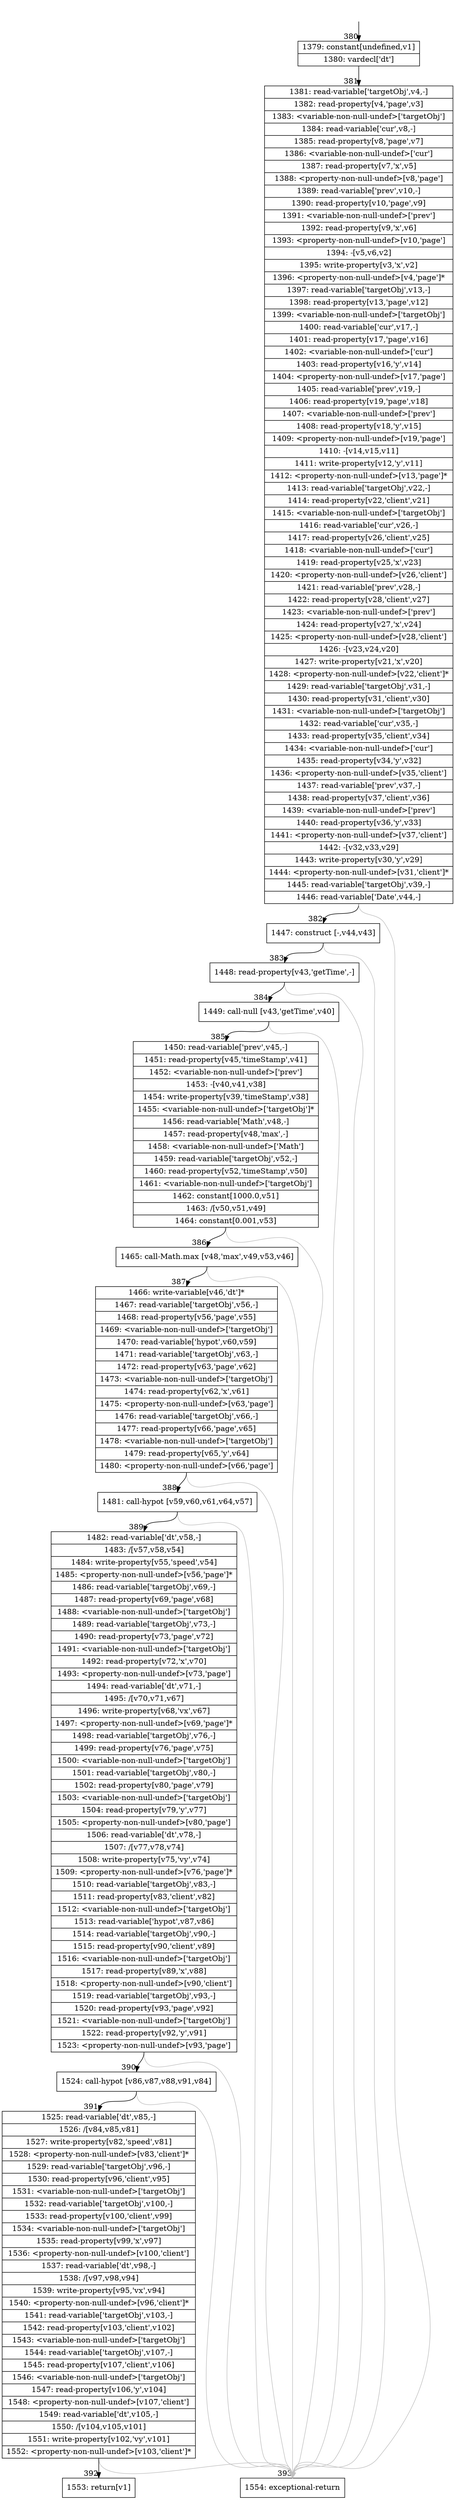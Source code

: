 digraph {
rankdir="TD"
BB_entry29[shape=none,label=""];
BB_entry29 -> BB380 [tailport=s, headport=n, headlabel="    380"]
BB380 [shape=record label="{1379: constant[undefined,v1]|1380: vardecl['dt']}" ] 
BB380 -> BB381 [tailport=s, headport=n, headlabel="      381"]
BB381 [shape=record label="{1381: read-variable['targetObj',v4,-]|1382: read-property[v4,'page',v3]|1383: \<variable-non-null-undef\>['targetObj']|1384: read-variable['cur',v8,-]|1385: read-property[v8,'page',v7]|1386: \<variable-non-null-undef\>['cur']|1387: read-property[v7,'x',v5]|1388: \<property-non-null-undef\>[v8,'page']|1389: read-variable['prev',v10,-]|1390: read-property[v10,'page',v9]|1391: \<variable-non-null-undef\>['prev']|1392: read-property[v9,'x',v6]|1393: \<property-non-null-undef\>[v10,'page']|1394: -[v5,v6,v2]|1395: write-property[v3,'x',v2]|1396: \<property-non-null-undef\>[v4,'page']*|1397: read-variable['targetObj',v13,-]|1398: read-property[v13,'page',v12]|1399: \<variable-non-null-undef\>['targetObj']|1400: read-variable['cur',v17,-]|1401: read-property[v17,'page',v16]|1402: \<variable-non-null-undef\>['cur']|1403: read-property[v16,'y',v14]|1404: \<property-non-null-undef\>[v17,'page']|1405: read-variable['prev',v19,-]|1406: read-property[v19,'page',v18]|1407: \<variable-non-null-undef\>['prev']|1408: read-property[v18,'y',v15]|1409: \<property-non-null-undef\>[v19,'page']|1410: -[v14,v15,v11]|1411: write-property[v12,'y',v11]|1412: \<property-non-null-undef\>[v13,'page']*|1413: read-variable['targetObj',v22,-]|1414: read-property[v22,'client',v21]|1415: \<variable-non-null-undef\>['targetObj']|1416: read-variable['cur',v26,-]|1417: read-property[v26,'client',v25]|1418: \<variable-non-null-undef\>['cur']|1419: read-property[v25,'x',v23]|1420: \<property-non-null-undef\>[v26,'client']|1421: read-variable['prev',v28,-]|1422: read-property[v28,'client',v27]|1423: \<variable-non-null-undef\>['prev']|1424: read-property[v27,'x',v24]|1425: \<property-non-null-undef\>[v28,'client']|1426: -[v23,v24,v20]|1427: write-property[v21,'x',v20]|1428: \<property-non-null-undef\>[v22,'client']*|1429: read-variable['targetObj',v31,-]|1430: read-property[v31,'client',v30]|1431: \<variable-non-null-undef\>['targetObj']|1432: read-variable['cur',v35,-]|1433: read-property[v35,'client',v34]|1434: \<variable-non-null-undef\>['cur']|1435: read-property[v34,'y',v32]|1436: \<property-non-null-undef\>[v35,'client']|1437: read-variable['prev',v37,-]|1438: read-property[v37,'client',v36]|1439: \<variable-non-null-undef\>['prev']|1440: read-property[v36,'y',v33]|1441: \<property-non-null-undef\>[v37,'client']|1442: -[v32,v33,v29]|1443: write-property[v30,'y',v29]|1444: \<property-non-null-undef\>[v31,'client']*|1445: read-variable['targetObj',v39,-]|1446: read-variable['Date',v44,-]}" ] 
BB381 -> BB382 [tailport=s, headport=n, headlabel="      382"]
BB381 -> BB393 [tailport=s, headport=n, color=gray, headlabel="      393"]
BB382 [shape=record label="{1447: construct [-,v44,v43]}" ] 
BB382 -> BB383 [tailport=s, headport=n, headlabel="      383"]
BB382 -> BB393 [tailport=s, headport=n, color=gray]
BB383 [shape=record label="{1448: read-property[v43,'getTime',-]}" ] 
BB383 -> BB384 [tailport=s, headport=n, headlabel="      384"]
BB383 -> BB393 [tailport=s, headport=n, color=gray]
BB384 [shape=record label="{1449: call-null [v43,'getTime',v40]}" ] 
BB384 -> BB385 [tailport=s, headport=n, headlabel="      385"]
BB384 -> BB393 [tailport=s, headport=n, color=gray]
BB385 [shape=record label="{1450: read-variable['prev',v45,-]|1451: read-property[v45,'timeStamp',v41]|1452: \<variable-non-null-undef\>['prev']|1453: -[v40,v41,v38]|1454: write-property[v39,'timeStamp',v38]|1455: \<variable-non-null-undef\>['targetObj']*|1456: read-variable['Math',v48,-]|1457: read-property[v48,'max',-]|1458: \<variable-non-null-undef\>['Math']|1459: read-variable['targetObj',v52,-]|1460: read-property[v52,'timeStamp',v50]|1461: \<variable-non-null-undef\>['targetObj']|1462: constant[1000.0,v51]|1463: /[v50,v51,v49]|1464: constant[0.001,v53]}" ] 
BB385 -> BB386 [tailport=s, headport=n, headlabel="      386"]
BB385 -> BB393 [tailport=s, headport=n, color=gray]
BB386 [shape=record label="{1465: call-Math.max [v48,'max',v49,v53,v46]}" ] 
BB386 -> BB387 [tailport=s, headport=n, headlabel="      387"]
BB386 -> BB393 [tailport=s, headport=n, color=gray]
BB387 [shape=record label="{1466: write-variable[v46,'dt']*|1467: read-variable['targetObj',v56,-]|1468: read-property[v56,'page',v55]|1469: \<variable-non-null-undef\>['targetObj']|1470: read-variable['hypot',v60,v59]|1471: read-variable['targetObj',v63,-]|1472: read-property[v63,'page',v62]|1473: \<variable-non-null-undef\>['targetObj']|1474: read-property[v62,'x',v61]|1475: \<property-non-null-undef\>[v63,'page']|1476: read-variable['targetObj',v66,-]|1477: read-property[v66,'page',v65]|1478: \<variable-non-null-undef\>['targetObj']|1479: read-property[v65,'y',v64]|1480: \<property-non-null-undef\>[v66,'page']}" ] 
BB387 -> BB388 [tailport=s, headport=n, headlabel="      388"]
BB387 -> BB393 [tailport=s, headport=n, color=gray]
BB388 [shape=record label="{1481: call-hypot [v59,v60,v61,v64,v57]}" ] 
BB388 -> BB389 [tailport=s, headport=n, headlabel="      389"]
BB388 -> BB393 [tailport=s, headport=n, color=gray]
BB389 [shape=record label="{1482: read-variable['dt',v58,-]|1483: /[v57,v58,v54]|1484: write-property[v55,'speed',v54]|1485: \<property-non-null-undef\>[v56,'page']*|1486: read-variable['targetObj',v69,-]|1487: read-property[v69,'page',v68]|1488: \<variable-non-null-undef\>['targetObj']|1489: read-variable['targetObj',v73,-]|1490: read-property[v73,'page',v72]|1491: \<variable-non-null-undef\>['targetObj']|1492: read-property[v72,'x',v70]|1493: \<property-non-null-undef\>[v73,'page']|1494: read-variable['dt',v71,-]|1495: /[v70,v71,v67]|1496: write-property[v68,'vx',v67]|1497: \<property-non-null-undef\>[v69,'page']*|1498: read-variable['targetObj',v76,-]|1499: read-property[v76,'page',v75]|1500: \<variable-non-null-undef\>['targetObj']|1501: read-variable['targetObj',v80,-]|1502: read-property[v80,'page',v79]|1503: \<variable-non-null-undef\>['targetObj']|1504: read-property[v79,'y',v77]|1505: \<property-non-null-undef\>[v80,'page']|1506: read-variable['dt',v78,-]|1507: /[v77,v78,v74]|1508: write-property[v75,'vy',v74]|1509: \<property-non-null-undef\>[v76,'page']*|1510: read-variable['targetObj',v83,-]|1511: read-property[v83,'client',v82]|1512: \<variable-non-null-undef\>['targetObj']|1513: read-variable['hypot',v87,v86]|1514: read-variable['targetObj',v90,-]|1515: read-property[v90,'client',v89]|1516: \<variable-non-null-undef\>['targetObj']|1517: read-property[v89,'x',v88]|1518: \<property-non-null-undef\>[v90,'client']|1519: read-variable['targetObj',v93,-]|1520: read-property[v93,'page',v92]|1521: \<variable-non-null-undef\>['targetObj']|1522: read-property[v92,'y',v91]|1523: \<property-non-null-undef\>[v93,'page']}" ] 
BB389 -> BB390 [tailport=s, headport=n, headlabel="      390"]
BB389 -> BB393 [tailport=s, headport=n, color=gray]
BB390 [shape=record label="{1524: call-hypot [v86,v87,v88,v91,v84]}" ] 
BB390 -> BB391 [tailport=s, headport=n, headlabel="      391"]
BB390 -> BB393 [tailport=s, headport=n, color=gray]
BB391 [shape=record label="{1525: read-variable['dt',v85,-]|1526: /[v84,v85,v81]|1527: write-property[v82,'speed',v81]|1528: \<property-non-null-undef\>[v83,'client']*|1529: read-variable['targetObj',v96,-]|1530: read-property[v96,'client',v95]|1531: \<variable-non-null-undef\>['targetObj']|1532: read-variable['targetObj',v100,-]|1533: read-property[v100,'client',v99]|1534: \<variable-non-null-undef\>['targetObj']|1535: read-property[v99,'x',v97]|1536: \<property-non-null-undef\>[v100,'client']|1537: read-variable['dt',v98,-]|1538: /[v97,v98,v94]|1539: write-property[v95,'vx',v94]|1540: \<property-non-null-undef\>[v96,'client']*|1541: read-variable['targetObj',v103,-]|1542: read-property[v103,'client',v102]|1543: \<variable-non-null-undef\>['targetObj']|1544: read-variable['targetObj',v107,-]|1545: read-property[v107,'client',v106]|1546: \<variable-non-null-undef\>['targetObj']|1547: read-property[v106,'y',v104]|1548: \<property-non-null-undef\>[v107,'client']|1549: read-variable['dt',v105,-]|1550: /[v104,v105,v101]|1551: write-property[v102,'vy',v101]|1552: \<property-non-null-undef\>[v103,'client']*}" ] 
BB391 -> BB392 [tailport=s, headport=n, headlabel="      392"]
BB391 -> BB393 [tailport=s, headport=n, color=gray]
BB392 [shape=record label="{1553: return[v1]}" ] 
BB393 [shape=record label="{1554: exceptional-return}" ] 
//#$~ 649
}

